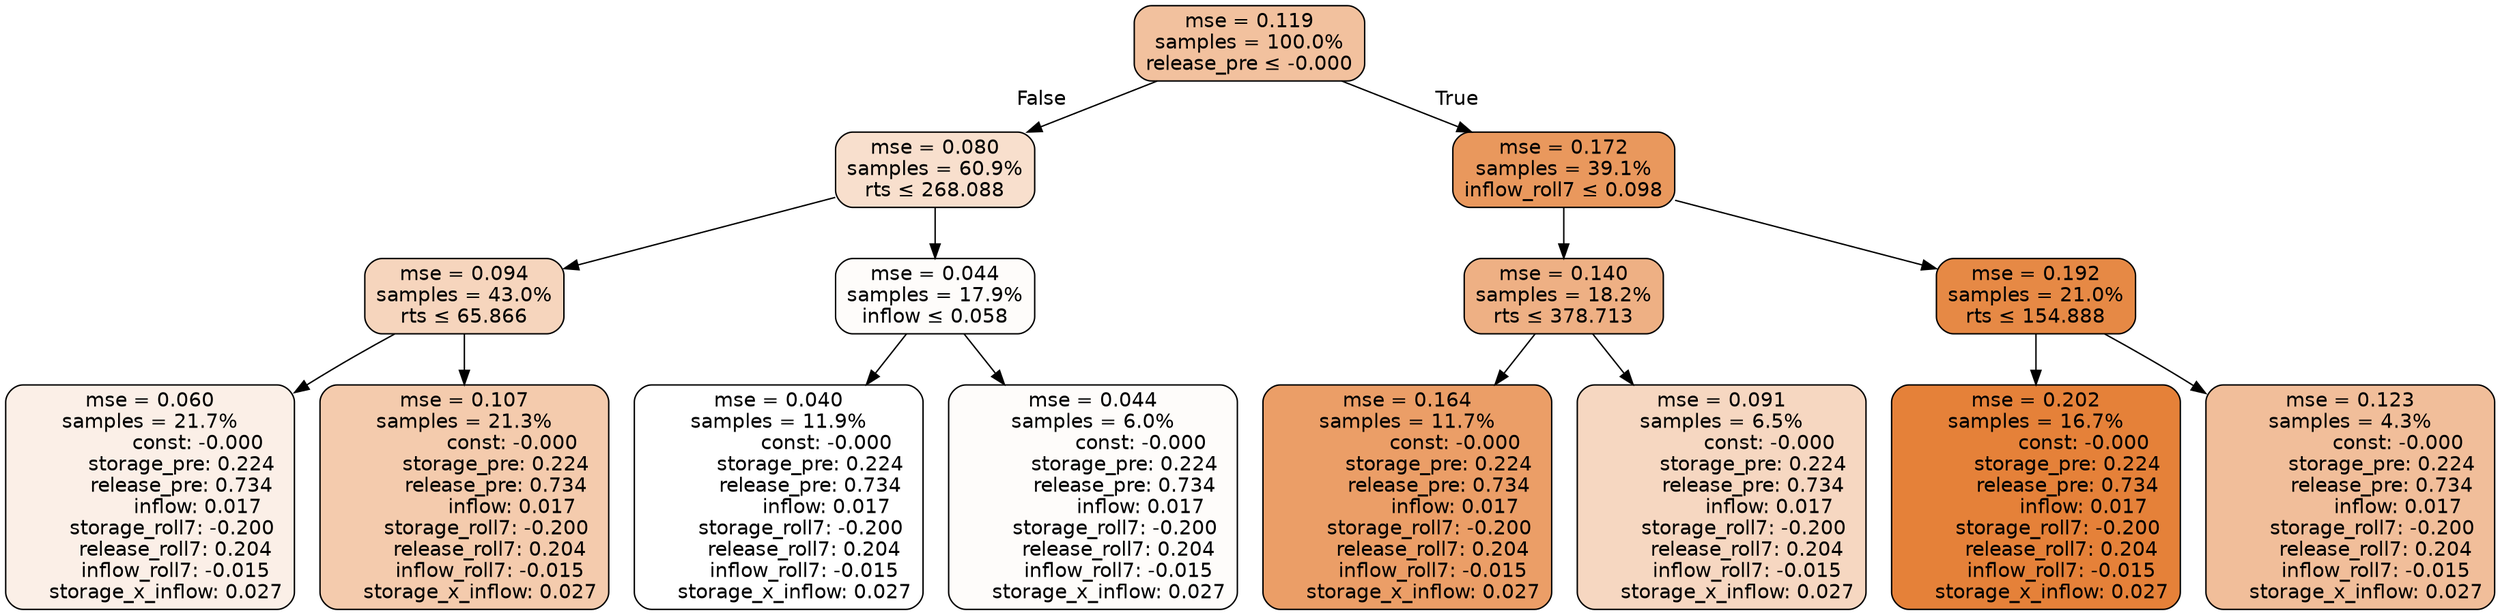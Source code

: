digraph tree {
node [shape=rectangle, style="filled, rounded", color="black", fontname=helvetica] ;
edge [fontname=helvetica] ;
	"0" [label="mse = 0.119
samples = 100.0%
release_pre &le; -0.000", fillcolor="#f2c19e"]
	"1" [label="mse = 0.080
samples = 60.9%
rts &le; 268.088", fillcolor="#f8dfcd"]
	"2" [label="mse = 0.094
samples = 43.0%
rts &le; 65.866", fillcolor="#f6d5bd"]
	"3" [label="mse = 0.060
samples = 21.7%
               const: -0.000
          storage_pre: 0.224
          release_pre: 0.734
               inflow: 0.017
       storage_roll7: -0.200
        release_roll7: 0.204
        inflow_roll7: -0.015
     storage_x_inflow: 0.027", fillcolor="#fbefe7"]
	"4" [label="mse = 0.107
samples = 21.3%
               const: -0.000
          storage_pre: 0.224
          release_pre: 0.734
               inflow: 0.017
       storage_roll7: -0.200
        release_roll7: 0.204
        inflow_roll7: -0.015
     storage_x_inflow: 0.027", fillcolor="#f4cbad"]
	"5" [label="mse = 0.044
samples = 17.9%
inflow &le; 0.058", fillcolor="#fefcfa"]
	"6" [label="mse = 0.040
samples = 11.9%
               const: -0.000
          storage_pre: 0.224
          release_pre: 0.734
               inflow: 0.017
       storage_roll7: -0.200
        release_roll7: 0.204
        inflow_roll7: -0.015
     storage_x_inflow: 0.027", fillcolor="#ffffff"]
	"7" [label="mse = 0.044
samples = 6.0%
               const: -0.000
          storage_pre: 0.224
          release_pre: 0.734
               inflow: 0.017
       storage_roll7: -0.200
        release_roll7: 0.204
        inflow_roll7: -0.015
     storage_x_inflow: 0.027", fillcolor="#fefcfa"]
	"8" [label="mse = 0.172
samples = 39.1%
inflow_roll7 &le; 0.098", fillcolor="#e9985d"]
	"9" [label="mse = 0.140
samples = 18.2%
rts &le; 378.713", fillcolor="#eeb084"]
	"10" [label="mse = 0.164
samples = 11.7%
               const: -0.000
          storage_pre: 0.224
          release_pre: 0.734
               inflow: 0.017
       storage_roll7: -0.200
        release_roll7: 0.204
        inflow_roll7: -0.015
     storage_x_inflow: 0.027", fillcolor="#eb9e67"]
	"11" [label="mse = 0.091
samples = 6.5%
               const: -0.000
          storage_pre: 0.224
          release_pre: 0.734
               inflow: 0.017
       storage_roll7: -0.200
        release_roll7: 0.204
        inflow_roll7: -0.015
     storage_x_inflow: 0.027", fillcolor="#f6d7c1"]
	"12" [label="mse = 0.192
samples = 21.0%
rts &le; 154.888", fillcolor="#e68945"]
	"13" [label="mse = 0.202
samples = 16.7%
               const: -0.000
          storage_pre: 0.224
          release_pre: 0.734
               inflow: 0.017
       storage_roll7: -0.200
        release_roll7: 0.204
        inflow_roll7: -0.015
     storage_x_inflow: 0.027", fillcolor="#e58139"]
	"14" [label="mse = 0.123
samples = 4.3%
               const: -0.000
          storage_pre: 0.224
          release_pre: 0.734
               inflow: 0.017
       storage_roll7: -0.200
        release_roll7: 0.204
        inflow_roll7: -0.015
     storage_x_inflow: 0.027", fillcolor="#f1be9a"]

	"0" -> "1" [labeldistance=2.5, labelangle=45, headlabel="False"]
	"1" -> "2"
	"2" -> "3"
	"2" -> "4"
	"1" -> "5"
	"5" -> "6"
	"5" -> "7"
	"0" -> "8" [labeldistance=2.5, labelangle=-45, headlabel="True"]
	"8" -> "9"
	"9" -> "10"
	"9" -> "11"
	"8" -> "12"
	"12" -> "13"
	"12" -> "14"
}